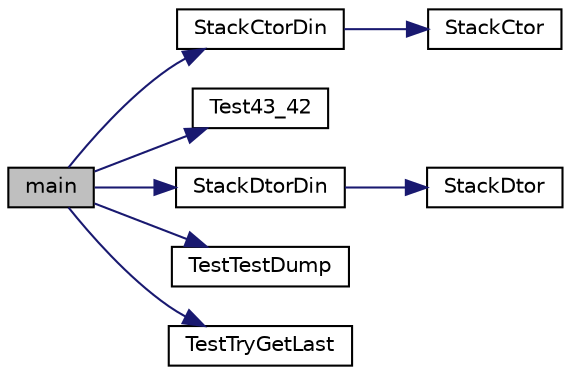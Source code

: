 digraph "main"
{
  edge [fontname="Helvetica",fontsize="10",labelfontname="Helvetica",labelfontsize="10"];
  node [fontname="Helvetica",fontsize="10",shape=record];
  rankdir="LR";
  Node0 [label="main",height=0.2,width=0.4,color="black", fillcolor="grey75", style="filled", fontcolor="black"];
  Node0 -> Node1 [color="midnightblue",fontsize="10",style="solid",fontname="Helvetica"];
  Node1 [label="StackCtorDin",height=0.2,width=0.4,color="black", fillcolor="white", style="filled",URL="$_stack_8cpp.html#a1ddc101354b602c49875faa17ac89283"];
  Node1 -> Node2 [color="midnightblue",fontsize="10",style="solid",fontname="Helvetica"];
  Node2 [label="StackCtor",height=0.2,width=0.4,color="black", fillcolor="white", style="filled",URL="$_stack_8cpp.html#a9248cbfe64c1998fecdf7af6dbcda025"];
  Node0 -> Node3 [color="midnightblue",fontsize="10",style="solid",fontname="Helvetica"];
  Node3 [label="Test43_42",height=0.2,width=0.4,color="black", fillcolor="white", style="filled",URL="$tests_8cpp.html#a493ef3151f86304ba8b029ecd4f182a6"];
  Node0 -> Node4 [color="midnightblue",fontsize="10",style="solid",fontname="Helvetica"];
  Node4 [label="StackDtorDin",height=0.2,width=0.4,color="black", fillcolor="white", style="filled",URL="$_stack_8cpp.html#a1685bf189e540fbc8d9aa420c6243aac"];
  Node4 -> Node5 [color="midnightblue",fontsize="10",style="solid",fontname="Helvetica"];
  Node5 [label="StackDtor",height=0.2,width=0.4,color="black", fillcolor="white", style="filled",URL="$_stack_8cpp.html#af090c504a5436c2a041a389725de484b"];
  Node0 -> Node6 [color="midnightblue",fontsize="10",style="solid",fontname="Helvetica"];
  Node6 [label="TestTestDump",height=0.2,width=0.4,color="black", fillcolor="white", style="filled",URL="$tests_8cpp.html#aa9e48237f5e9e2e7f2379e72032a2195"];
  Node0 -> Node7 [color="midnightblue",fontsize="10",style="solid",fontname="Helvetica"];
  Node7 [label="TestTryGetLast",height=0.2,width=0.4,color="black", fillcolor="white", style="filled",URL="$tests_8cpp.html#ac7a82f8f1be1561e3a02765f176c3dc6"];
}
